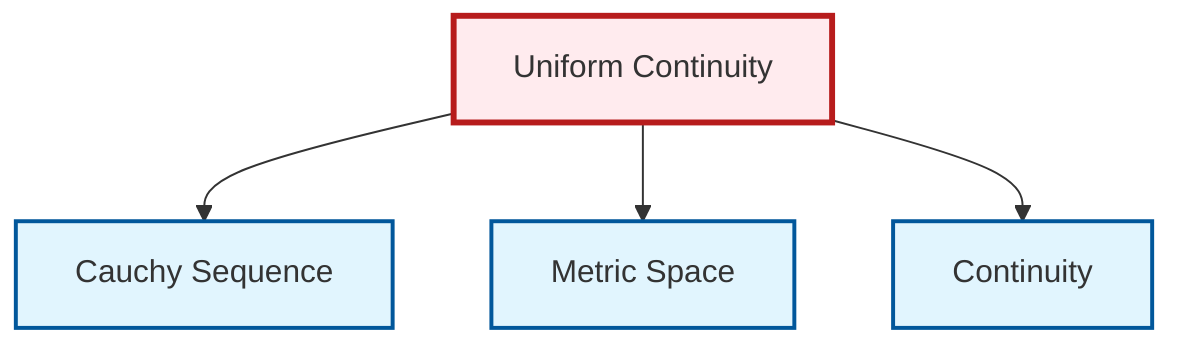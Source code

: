 graph TD
    classDef definition fill:#e1f5fe,stroke:#01579b,stroke-width:2px
    classDef theorem fill:#f3e5f5,stroke:#4a148c,stroke-width:2px
    classDef axiom fill:#fff3e0,stroke:#e65100,stroke-width:2px
    classDef example fill:#e8f5e9,stroke:#1b5e20,stroke-width:2px
    classDef current fill:#ffebee,stroke:#b71c1c,stroke-width:3px
    def-uniform-continuity["Uniform Continuity"]:::definition
    def-cauchy-sequence["Cauchy Sequence"]:::definition
    def-continuity["Continuity"]:::definition
    def-metric-space["Metric Space"]:::definition
    def-uniform-continuity --> def-cauchy-sequence
    def-uniform-continuity --> def-metric-space
    def-uniform-continuity --> def-continuity
    class def-uniform-continuity current